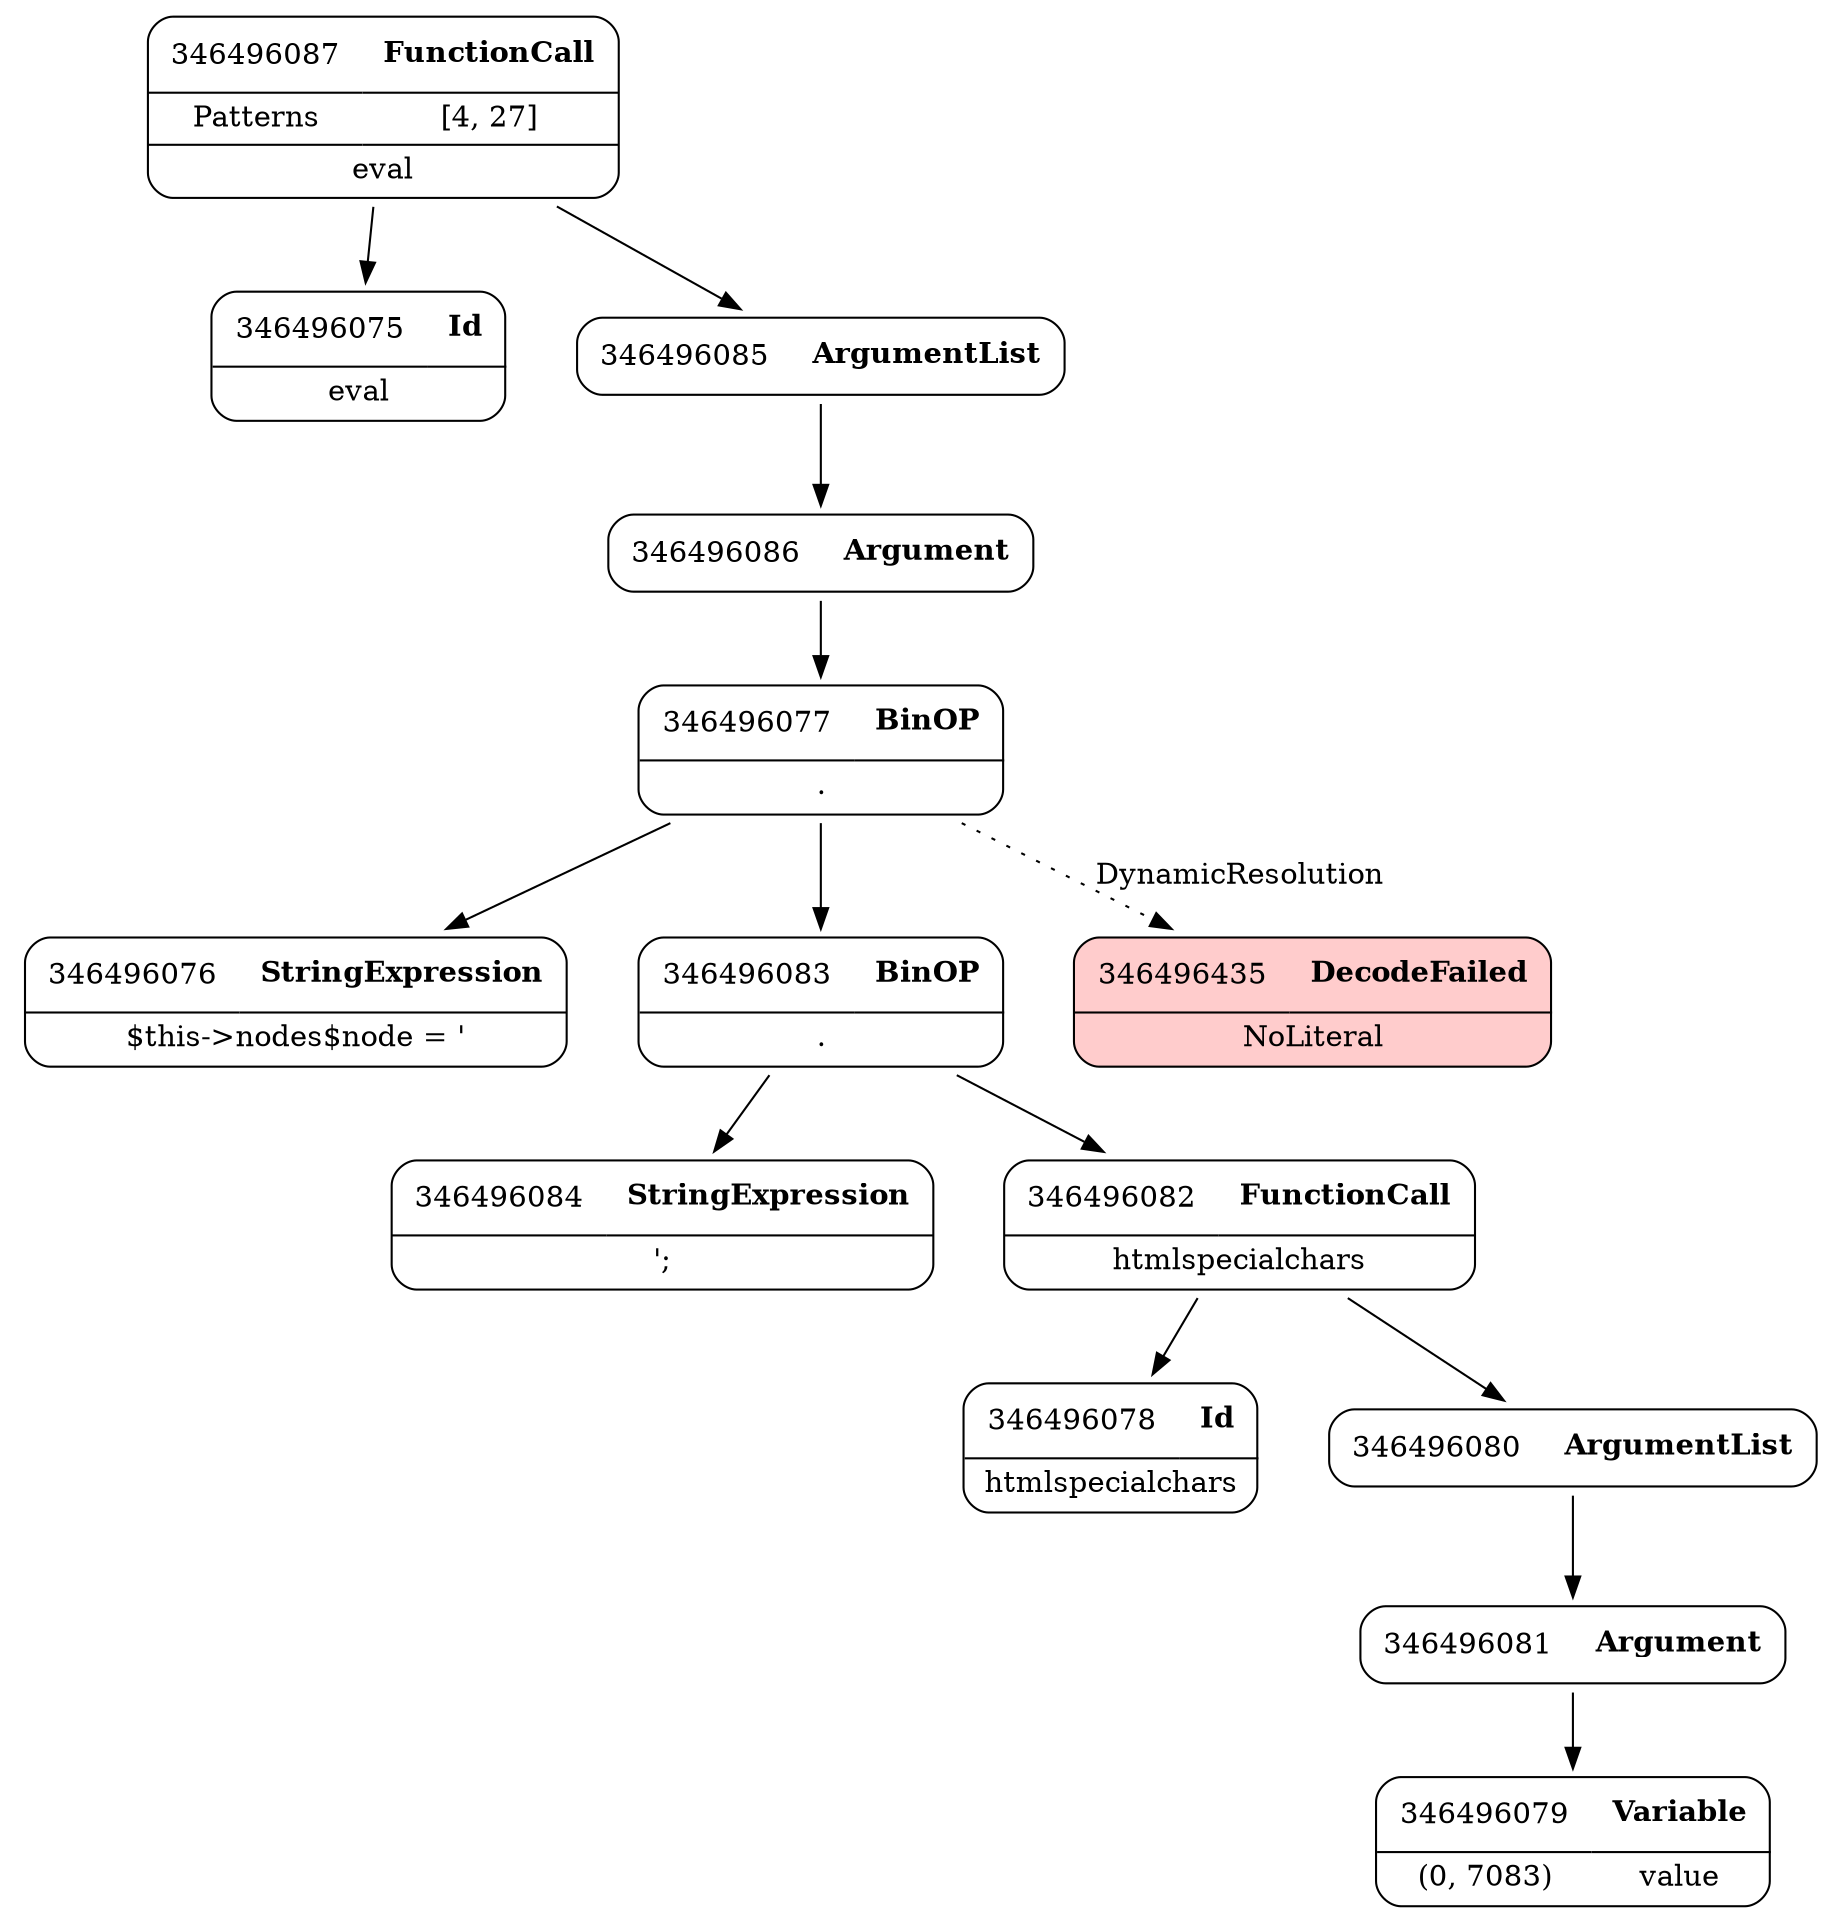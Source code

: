 digraph ast {
node [shape=none];
346496079 [label=<<TABLE border='1' cellspacing='0' cellpadding='10' style='rounded' ><TR><TD border='0'>346496079</TD><TD border='0'><B>Variable</B></TD></TR><HR/><TR><TD border='0' cellpadding='5'>(0, 7083)</TD><TD border='0' cellpadding='5'>value</TD></TR></TABLE>>];
346496078 [label=<<TABLE border='1' cellspacing='0' cellpadding='10' style='rounded' ><TR><TD border='0'>346496078</TD><TD border='0'><B>Id</B></TD></TR><HR/><TR><TD border='0' cellpadding='5' colspan='2'>htmlspecialchars</TD></TR></TABLE>>];
346496077 [label=<<TABLE border='1' cellspacing='0' cellpadding='10' style='rounded' ><TR><TD border='0'>346496077</TD><TD border='0'><B>BinOP</B></TD></TR><HR/><TR><TD border='0' cellpadding='5' colspan='2'>.</TD></TR></TABLE>>];
346496077 -> 346496076 [weight=2];
346496077 -> 346496083 [weight=2];
346496077 -> 346496435 [style=dotted,label=DynamicResolution];
346496076 [label=<<TABLE border='1' cellspacing='0' cellpadding='10' style='rounded' ><TR><TD border='0'>346496076</TD><TD border='0'><B>StringExpression</B></TD></TR><HR/><TR><TD border='0' cellpadding='5' colspan='2'>$this-&gt;nodes$node = '</TD></TR></TABLE>>];
346496075 [label=<<TABLE border='1' cellspacing='0' cellpadding='10' style='rounded' ><TR><TD border='0'>346496075</TD><TD border='0'><B>Id</B></TD></TR><HR/><TR><TD border='0' cellpadding='5' colspan='2'>eval</TD></TR></TABLE>>];
346496087 [label=<<TABLE border='1' cellspacing='0' cellpadding='10' style='rounded' ><TR><TD border='0'>346496087</TD><TD border='0'><B>FunctionCall</B></TD></TR><HR/><TR><TD border='0' cellpadding='5'>Patterns</TD><TD border='0' cellpadding='5'>[4, 27]</TD></TR><HR/><TR><TD border='0' cellpadding='5' colspan='2'>eval</TD></TR></TABLE>>];
346496087 -> 346496075 [weight=2];
346496087 -> 346496085 [weight=2];
346496086 [label=<<TABLE border='1' cellspacing='0' cellpadding='10' style='rounded' ><TR><TD border='0'>346496086</TD><TD border='0'><B>Argument</B></TD></TR></TABLE>>];
346496086 -> 346496077 [weight=2];
346496085 [label=<<TABLE border='1' cellspacing='0' cellpadding='10' style='rounded' ><TR><TD border='0'>346496085</TD><TD border='0'><B>ArgumentList</B></TD></TR></TABLE>>];
346496085 -> 346496086 [weight=2];
346496084 [label=<<TABLE border='1' cellspacing='0' cellpadding='10' style='rounded' ><TR><TD border='0'>346496084</TD><TD border='0'><B>StringExpression</B></TD></TR><HR/><TR><TD border='0' cellpadding='5' colspan='2'>';</TD></TR></TABLE>>];
346496083 [label=<<TABLE border='1' cellspacing='0' cellpadding='10' style='rounded' ><TR><TD border='0'>346496083</TD><TD border='0'><B>BinOP</B></TD></TR><HR/><TR><TD border='0' cellpadding='5' colspan='2'>.</TD></TR></TABLE>>];
346496083 -> 346496082 [weight=2];
346496083 -> 346496084 [weight=2];
346496435 [label=<<TABLE border='1' cellspacing='0' cellpadding='10' style='rounded' bgcolor='#FFCCCC' ><TR><TD border='0'>346496435</TD><TD border='0'><B>DecodeFailed</B></TD></TR><HR/><TR><TD border='0' cellpadding='5' colspan='2'>NoLiteral</TD></TR></TABLE>>];
346496082 [label=<<TABLE border='1' cellspacing='0' cellpadding='10' style='rounded' ><TR><TD border='0'>346496082</TD><TD border='0'><B>FunctionCall</B></TD></TR><HR/><TR><TD border='0' cellpadding='5' colspan='2'>htmlspecialchars</TD></TR></TABLE>>];
346496082 -> 346496078 [weight=2];
346496082 -> 346496080 [weight=2];
346496081 [label=<<TABLE border='1' cellspacing='0' cellpadding='10' style='rounded' ><TR><TD border='0'>346496081</TD><TD border='0'><B>Argument</B></TD></TR></TABLE>>];
346496081 -> 346496079 [weight=2];
346496080 [label=<<TABLE border='1' cellspacing='0' cellpadding='10' style='rounded' ><TR><TD border='0'>346496080</TD><TD border='0'><B>ArgumentList</B></TD></TR></TABLE>>];
346496080 -> 346496081 [weight=2];
}
